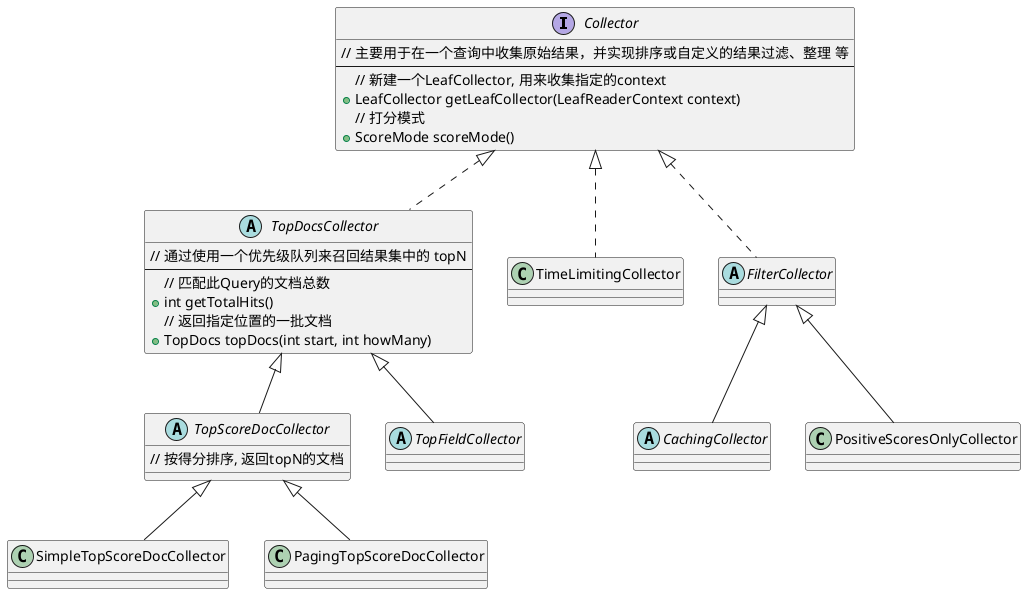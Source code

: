 @startuml
interface Collector{
    // 主要用于在一个查询中收集原始结果，并实现排序或自定义的结果过滤、整理 等
    ---
    // 新建一个LeafCollector, 用来收集指定的context
    +LeafCollector getLeafCollector(LeafReaderContext context)
    // 打分模式
    +ScoreMode scoreMode()
}

abstract class TopDocsCollector implements Collector{
    // 通过使用一个优先级队列来召回结果集中的 topN
    ---
    // 匹配此Query的文档总数
    +int getTotalHits()
    // 返回指定位置的一批文档
    +TopDocs topDocs(int start, int howMany)
}

abstract class TopScoreDocCollector extends TopDocsCollector{
    // 按得分排序, 返回topN的文档
}

class SimpleTopScoreDocCollector extends TopScoreDocCollector{

}

class PagingTopScoreDocCollector extends TopScoreDocCollector{

}

abstract class TopFieldCollector extends TopDocsCollector{

}

class TimeLimitingCollector implements Collector{

}

abstract class FilterCollector implements Collector{

}

abstract class CachingCollector extends FilterCollector{

}

class PositiveScoresOnlyCollector extends FilterCollector{

}

@enduml
